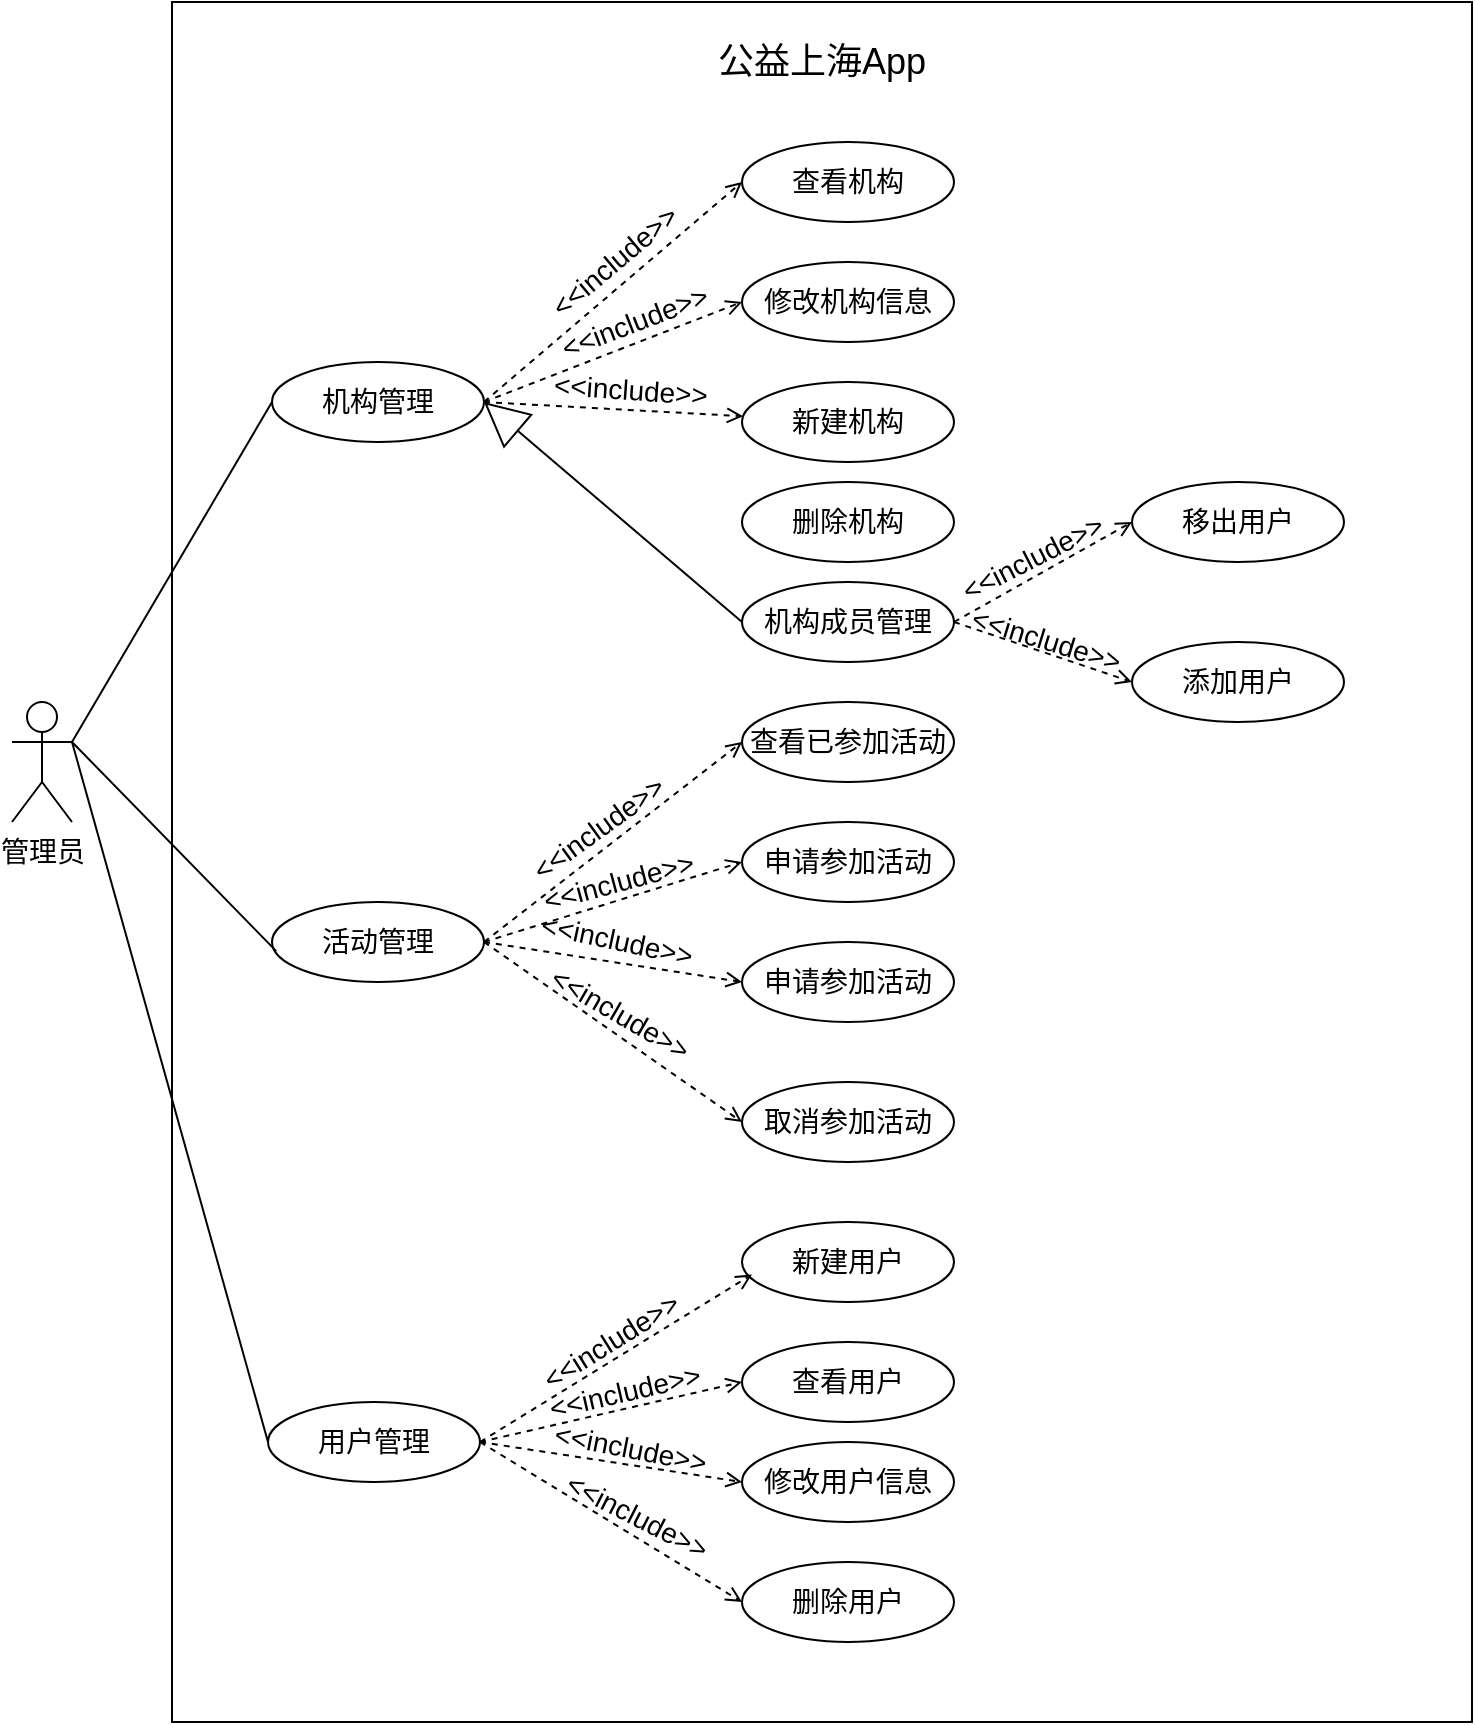 <mxfile version="24.4.9" type="github">
  <diagram name="第 1 页" id="IvAo_SVSqS0hG-kFrE2b">
    <mxGraphModel dx="1434" dy="1907" grid="1" gridSize="10" guides="1" tooltips="1" connect="1" arrows="1" fold="1" page="1" pageScale="1" pageWidth="827" pageHeight="1169" math="0" shadow="0">
      <root>
        <mxCell id="0" />
        <mxCell id="1" parent="0" />
        <mxCell id="Gwpk88AewPz_kIS--Yzn-82" style="edgeStyle=none;rounded=0;orthogonalLoop=1;jettySize=auto;html=1;exitX=1;exitY=0.333;exitDx=0;exitDy=0;exitPerimeter=0;entryX=0;entryY=0.5;entryDx=0;entryDy=0;endArrow=none;endFill=0;fontSize=14;labelBackgroundColor=none;" parent="1" source="Gwpk88AewPz_kIS--Yzn-84" target="Gwpk88AewPz_kIS--Yzn-93" edge="1">
          <mxGeometry relative="1" as="geometry" />
        </mxCell>
        <mxCell id="Gwpk88AewPz_kIS--Yzn-83" style="edgeStyle=none;rounded=0;orthogonalLoop=1;jettySize=auto;html=1;exitX=1;exitY=0.333;exitDx=0;exitDy=0;exitPerimeter=0;entryX=0;entryY=0.5;entryDx=0;entryDy=0;endArrow=none;endFill=0;fontSize=14;labelBackgroundColor=none;" parent="1" source="Gwpk88AewPz_kIS--Yzn-84" target="Gwpk88AewPz_kIS--Yzn-105" edge="1">
          <mxGeometry relative="1" as="geometry" />
        </mxCell>
        <mxCell id="Gwpk88AewPz_kIS--Yzn-84" value="管理员" style="shape=umlActor;verticalLabelPosition=bottom;verticalAlign=top;html=1;outlineConnect=0;fontSize=14;labelBackgroundColor=none;" parent="1" vertex="1">
          <mxGeometry x="180" y="330" width="30" height="60" as="geometry" />
        </mxCell>
        <mxCell id="Gwpk88AewPz_kIS--Yzn-85" value="" style="rounded=0;whiteSpace=wrap;html=1;gradientColor=none;fillColor=none;fontSize=14;labelBackgroundColor=none;" parent="1" vertex="1">
          <mxGeometry x="260" y="-20" width="650" height="860" as="geometry" />
        </mxCell>
        <mxCell id="Gwpk88AewPz_kIS--Yzn-87" style="edgeStyle=none;rounded=0;orthogonalLoop=1;jettySize=auto;html=1;exitX=1;exitY=0.5;exitDx=0;exitDy=0;entryX=0;entryY=0.5;entryDx=0;entryDy=0;endArrow=open;endFill=0;dashed=1;fontSize=14;labelBackgroundColor=none;" parent="1" source="Gwpk88AewPz_kIS--Yzn-93" target="Gwpk88AewPz_kIS--Yzn-111" edge="1">
          <mxGeometry relative="1" as="geometry" />
        </mxCell>
        <mxCell id="Gwpk88AewPz_kIS--Yzn-88" value="&amp;lt;&amp;lt;include&amp;gt;&amp;gt;" style="edgeLabel;html=1;align=center;verticalAlign=middle;resizable=0;points=[];rotation=-40;fontSize=14;labelBackgroundColor=none;" parent="Gwpk88AewPz_kIS--Yzn-87" vertex="1" connectable="0">
          <mxGeometry x="0.01" y="1" relative="1" as="geometry">
            <mxPoint y="-14" as="offset" />
          </mxGeometry>
        </mxCell>
        <mxCell id="Gwpk88AewPz_kIS--Yzn-89" style="edgeStyle=none;rounded=0;orthogonalLoop=1;jettySize=auto;html=1;exitX=1;exitY=0.5;exitDx=0;exitDy=0;entryX=0;entryY=0.5;entryDx=0;entryDy=0;endArrow=open;endFill=0;dashed=1;fontSize=14;labelBackgroundColor=none;" parent="1" source="Gwpk88AewPz_kIS--Yzn-93" target="Gwpk88AewPz_kIS--Yzn-107" edge="1">
          <mxGeometry relative="1" as="geometry" />
        </mxCell>
        <mxCell id="Gwpk88AewPz_kIS--Yzn-90" value="&amp;lt;&amp;lt;include&amp;gt;&amp;gt;" style="edgeLabel;html=1;align=center;verticalAlign=middle;resizable=0;points=[];rotation=339;fontSize=14;labelBackgroundColor=none;" parent="Gwpk88AewPz_kIS--Yzn-89" vertex="1" connectable="0">
          <mxGeometry x="0.119" y="-2" relative="1" as="geometry">
            <mxPoint x="2" y="-14" as="offset" />
          </mxGeometry>
        </mxCell>
        <mxCell id="Gwpk88AewPz_kIS--Yzn-91" style="edgeStyle=none;rounded=0;orthogonalLoop=1;jettySize=auto;html=1;exitX=1;exitY=0.5;exitDx=0;exitDy=0;endArrow=open;endFill=0;dashed=1;fontSize=14;labelBackgroundColor=none;" parent="1" source="Gwpk88AewPz_kIS--Yzn-93" target="Gwpk88AewPz_kIS--Yzn-108" edge="1">
          <mxGeometry relative="1" as="geometry" />
        </mxCell>
        <mxCell id="Gwpk88AewPz_kIS--Yzn-92" value="&amp;lt;&amp;lt;include&amp;gt;&amp;gt;" style="edgeLabel;html=1;align=center;verticalAlign=middle;resizable=0;points=[];rotation=4;fontSize=14;labelBackgroundColor=none;" parent="Gwpk88AewPz_kIS--Yzn-91" vertex="1" connectable="0">
          <mxGeometry relative="1" as="geometry">
            <mxPoint x="8" y="-10" as="offset" />
          </mxGeometry>
        </mxCell>
        <mxCell id="Gwpk88AewPz_kIS--Yzn-93" value="机构管理" style="ellipse;whiteSpace=wrap;html=1;fontSize=14;labelBackgroundColor=none;" parent="1" vertex="1">
          <mxGeometry x="310" y="160" width="106" height="40" as="geometry" />
        </mxCell>
        <mxCell id="Gwpk88AewPz_kIS--Yzn-94" style="edgeStyle=none;rounded=0;orthogonalLoop=1;jettySize=auto;html=1;exitX=1;exitY=0.5;exitDx=0;exitDy=0;entryX=0;entryY=0.5;entryDx=0;entryDy=0;endArrow=open;endFill=0;dashed=1;fontSize=14;labelBackgroundColor=none;" parent="1" source="Gwpk88AewPz_kIS--Yzn-100" target="Gwpk88AewPz_kIS--Yzn-112" edge="1">
          <mxGeometry relative="1" as="geometry" />
        </mxCell>
        <mxCell id="Gwpk88AewPz_kIS--Yzn-95" value="&amp;lt;&amp;lt;include&amp;gt;&amp;gt;" style="edgeLabel;html=1;align=center;verticalAlign=middle;resizable=0;points=[];rotation=324;fontSize=14;labelBackgroundColor=none;" parent="Gwpk88AewPz_kIS--Yzn-94" vertex="1" connectable="0">
          <mxGeometry x="-0.018" y="10" relative="1" as="geometry">
            <mxPoint as="offset" />
          </mxGeometry>
        </mxCell>
        <mxCell id="Gwpk88AewPz_kIS--Yzn-96" style="edgeStyle=none;rounded=0;orthogonalLoop=1;jettySize=auto;html=1;exitX=1;exitY=0.5;exitDx=0;exitDy=0;entryX=0;entryY=0.5;entryDx=0;entryDy=0;endArrow=open;endFill=0;dashed=1;fontSize=14;labelBackgroundColor=none;" parent="1" source="Gwpk88AewPz_kIS--Yzn-100" target="Gwpk88AewPz_kIS--Yzn-109" edge="1">
          <mxGeometry relative="1" as="geometry" />
        </mxCell>
        <mxCell id="Gwpk88AewPz_kIS--Yzn-97" value="&amp;lt;&amp;lt;include&amp;gt;&amp;gt;" style="edgeLabel;html=1;align=center;verticalAlign=middle;resizable=0;points=[];fontSize=14;labelBackgroundColor=none;rotation=345;" parent="Gwpk88AewPz_kIS--Yzn-96" vertex="1" connectable="0">
          <mxGeometry x="0.07" y="9" relative="1" as="geometry">
            <mxPoint as="offset" />
          </mxGeometry>
        </mxCell>
        <mxCell id="Gwpk88AewPz_kIS--Yzn-98" style="edgeStyle=none;rounded=0;orthogonalLoop=1;jettySize=auto;html=1;exitX=1;exitY=0.5;exitDx=0;exitDy=0;entryX=0;entryY=0.5;entryDx=0;entryDy=0;endArrow=open;endFill=0;dashed=1;fontSize=14;labelBackgroundColor=none;" parent="1" source="Gwpk88AewPz_kIS--Yzn-100" target="Gwpk88AewPz_kIS--Yzn-110" edge="1">
          <mxGeometry relative="1" as="geometry" />
        </mxCell>
        <mxCell id="Gwpk88AewPz_kIS--Yzn-99" value="&amp;lt;&amp;lt;include&amp;gt;&amp;gt;" style="edgeLabel;html=1;align=center;verticalAlign=middle;resizable=0;points=[];rotation=30;fontSize=14;labelBackgroundColor=none;" parent="Gwpk88AewPz_kIS--Yzn-98" vertex="1" connectable="0">
          <mxGeometry y="7" relative="1" as="geometry">
            <mxPoint y="-4" as="offset" />
          </mxGeometry>
        </mxCell>
        <mxCell id="Gwpk88AewPz_kIS--Yzn-100" value="活动管理" style="ellipse;whiteSpace=wrap;html=1;fontSize=14;labelBackgroundColor=none;" parent="1" vertex="1">
          <mxGeometry x="310" y="430" width="106" height="40" as="geometry" />
        </mxCell>
        <mxCell id="Gwpk88AewPz_kIS--Yzn-101" style="edgeStyle=none;rounded=0;orthogonalLoop=1;jettySize=auto;html=1;exitX=1;exitY=0.5;exitDx=0;exitDy=0;entryX=0;entryY=0.5;entryDx=0;entryDy=0;endArrow=open;endFill=0;dashed=1;fontSize=14;labelBackgroundColor=none;" parent="1" source="Gwpk88AewPz_kIS--Yzn-105" target="Gwpk88AewPz_kIS--Yzn-114" edge="1">
          <mxGeometry relative="1" as="geometry" />
        </mxCell>
        <mxCell id="Gwpk88AewPz_kIS--Yzn-102" value="&amp;lt;&amp;lt;include&amp;gt;&amp;gt;" style="edgeLabel;html=1;align=center;verticalAlign=middle;resizable=0;points=[];rotation=347;fontSize=14;labelBackgroundColor=none;" parent="Gwpk88AewPz_kIS--Yzn-101" vertex="1" connectable="0">
          <mxGeometry x="0.12" y="9" relative="1" as="geometry">
            <mxPoint as="offset" />
          </mxGeometry>
        </mxCell>
        <mxCell id="Gwpk88AewPz_kIS--Yzn-105" value="用户管理" style="ellipse;whiteSpace=wrap;html=1;fontSize=14;labelBackgroundColor=none;" parent="1" vertex="1">
          <mxGeometry x="308" y="680" width="106" height="40" as="geometry" />
        </mxCell>
        <mxCell id="Gwpk88AewPz_kIS--Yzn-106" style="edgeStyle=none;rounded=0;orthogonalLoop=1;jettySize=auto;html=1;exitX=1;exitY=0.333;exitDx=0;exitDy=0;exitPerimeter=0;entryX=0.02;entryY=0.614;entryDx=0;entryDy=0;entryPerimeter=0;endArrow=none;endFill=0;fontSize=14;labelBackgroundColor=none;" parent="1" source="Gwpk88AewPz_kIS--Yzn-84" target="Gwpk88AewPz_kIS--Yzn-100" edge="1">
          <mxGeometry relative="1" as="geometry" />
        </mxCell>
        <mxCell id="Gwpk88AewPz_kIS--Yzn-107" value="修改机构信息" style="ellipse;whiteSpace=wrap;html=1;fontSize=14;labelBackgroundColor=none;" parent="1" vertex="1">
          <mxGeometry x="545" y="110" width="106" height="40" as="geometry" />
        </mxCell>
        <mxCell id="Gwpk88AewPz_kIS--Yzn-108" value="新建机构" style="ellipse;whiteSpace=wrap;html=1;fontSize=14;labelBackgroundColor=none;" parent="1" vertex="1">
          <mxGeometry x="545" y="170" width="106" height="40" as="geometry" />
        </mxCell>
        <mxCell id="Gwpk88AewPz_kIS--Yzn-109" value="申请参加活动" style="ellipse;whiteSpace=wrap;html=1;fontSize=14;labelBackgroundColor=none;" parent="1" vertex="1">
          <mxGeometry x="545" y="390" width="106" height="40" as="geometry" />
        </mxCell>
        <mxCell id="Gwpk88AewPz_kIS--Yzn-110" value="取消参加活动" style="ellipse;whiteSpace=wrap;html=1;fontSize=14;labelBackgroundColor=none;" parent="1" vertex="1">
          <mxGeometry x="545" y="520" width="106" height="40" as="geometry" />
        </mxCell>
        <mxCell id="Gwpk88AewPz_kIS--Yzn-111" value="查看机构" style="ellipse;whiteSpace=wrap;html=1;fontSize=14;labelBackgroundColor=none;" parent="1" vertex="1">
          <mxGeometry x="545" y="50" width="106" height="40" as="geometry" />
        </mxCell>
        <mxCell id="Gwpk88AewPz_kIS--Yzn-112" value="查看已参加活动" style="ellipse;whiteSpace=wrap;html=1;fontSize=14;labelBackgroundColor=none;" parent="1" vertex="1">
          <mxGeometry x="545" y="330" width="106" height="40" as="geometry" />
        </mxCell>
        <mxCell id="Gwpk88AewPz_kIS--Yzn-113" value="新建用户" style="ellipse;whiteSpace=wrap;html=1;fontSize=14;labelBackgroundColor=none;" parent="1" vertex="1">
          <mxGeometry x="545" y="590" width="106" height="40" as="geometry" />
        </mxCell>
        <mxCell id="Gwpk88AewPz_kIS--Yzn-114" value="查看用户" style="ellipse;whiteSpace=wrap;html=1;fontSize=14;labelBackgroundColor=none;" parent="1" vertex="1">
          <mxGeometry x="545" y="650" width="106" height="40" as="geometry" />
        </mxCell>
        <mxCell id="Gwpk88AewPz_kIS--Yzn-116" style="edgeStyle=none;rounded=0;orthogonalLoop=1;jettySize=auto;html=1;exitX=1;exitY=0.5;exitDx=0;exitDy=0;entryX=0.047;entryY=0.657;entryDx=0;entryDy=0;entryPerimeter=0;endArrow=open;endFill=0;dashed=1;fontSize=14;labelBackgroundColor=none;" parent="1" source="Gwpk88AewPz_kIS--Yzn-105" target="Gwpk88AewPz_kIS--Yzn-113" edge="1">
          <mxGeometry relative="1" as="geometry" />
        </mxCell>
        <mxCell id="Gwpk88AewPz_kIS--Yzn-117" value="&amp;lt;&amp;lt;include&amp;gt;&amp;gt;" style="edgeLabel;html=1;align=center;verticalAlign=middle;resizable=0;points=[];rotation=328;fontSize=14;labelBackgroundColor=none;" parent="Gwpk88AewPz_kIS--Yzn-116" vertex="1" connectable="0">
          <mxGeometry x="-0.06" y="-1" relative="1" as="geometry">
            <mxPoint y="-12" as="offset" />
          </mxGeometry>
        </mxCell>
        <mxCell id="Gwpk88AewPz_kIS--Yzn-118" value="公益上海App" style="rounded=0;whiteSpace=wrap;html=1;strokeColor=none;fillColor=none;fontSize=18;labelBackgroundColor=none;" parent="1" vertex="1">
          <mxGeometry x="525" width="120" height="20" as="geometry" />
        </mxCell>
        <mxCell id="Gwpk88AewPz_kIS--Yzn-119" value="删除机构" style="ellipse;whiteSpace=wrap;html=1;fontSize=14;labelBackgroundColor=none;" parent="1" vertex="1">
          <mxGeometry x="545" y="220" width="106" height="40" as="geometry" />
        </mxCell>
        <mxCell id="Gwpk88AewPz_kIS--Yzn-120" value="申请参加活动" style="ellipse;whiteSpace=wrap;html=1;fontSize=14;labelBackgroundColor=none;" parent="1" vertex="1">
          <mxGeometry x="545" y="450" width="106" height="40" as="geometry" />
        </mxCell>
        <mxCell id="Gwpk88AewPz_kIS--Yzn-121" value="修改用户信息" style="ellipse;whiteSpace=wrap;html=1;fontSize=14;labelBackgroundColor=none;" parent="1" vertex="1">
          <mxGeometry x="545" y="700" width="106" height="40" as="geometry" />
        </mxCell>
        <mxCell id="Gwpk88AewPz_kIS--Yzn-122" value="删除用户" style="ellipse;whiteSpace=wrap;html=1;fontSize=14;labelBackgroundColor=none;" parent="1" vertex="1">
          <mxGeometry x="545" y="760" width="106" height="40" as="geometry" />
        </mxCell>
        <mxCell id="Gwpk88AewPz_kIS--Yzn-125" style="edgeStyle=none;rounded=0;orthogonalLoop=1;jettySize=auto;html=1;exitX=0;exitY=0.5;exitDx=0;exitDy=0;entryX=1;entryY=0.5;entryDx=0;entryDy=0;endArrow=block;endFill=0;endSize=20;fontSize=14;" parent="1" source="Gwpk88AewPz_kIS--Yzn-123" target="Gwpk88AewPz_kIS--Yzn-93" edge="1">
          <mxGeometry relative="1" as="geometry" />
        </mxCell>
        <mxCell id="Gwpk88AewPz_kIS--Yzn-128" style="edgeStyle=none;rounded=0;orthogonalLoop=1;jettySize=auto;html=1;exitX=1;exitY=0.5;exitDx=0;exitDy=0;entryX=0;entryY=0.5;entryDx=0;entryDy=0;dashed=1;endArrow=open;endFill=0;fontSize=14;" parent="1" source="Gwpk88AewPz_kIS--Yzn-123" target="Gwpk88AewPz_kIS--Yzn-127" edge="1">
          <mxGeometry relative="1" as="geometry" />
        </mxCell>
        <mxCell id="Gwpk88AewPz_kIS--Yzn-130" value="&lt;span style=&quot;font-size: 14px;&quot;&gt;&amp;lt;&amp;lt;include&amp;gt;&amp;gt;&lt;/span&gt;" style="edgeLabel;html=1;align=center;verticalAlign=middle;resizable=0;points=[];labelBackgroundColor=none;rotation=333;fontSize=14;" parent="Gwpk88AewPz_kIS--Yzn-128" vertex="1" connectable="0">
          <mxGeometry x="-0.03" y="9" relative="1" as="geometry">
            <mxPoint as="offset" />
          </mxGeometry>
        </mxCell>
        <mxCell id="Gwpk88AewPz_kIS--Yzn-129" style="edgeStyle=none;rounded=0;orthogonalLoop=1;jettySize=auto;html=1;exitX=1;exitY=0.5;exitDx=0;exitDy=0;entryX=0;entryY=0.5;entryDx=0;entryDy=0;dashed=1;endArrow=open;endFill=0;fontSize=14;" parent="1" source="Gwpk88AewPz_kIS--Yzn-123" target="Gwpk88AewPz_kIS--Yzn-126" edge="1">
          <mxGeometry relative="1" as="geometry" />
        </mxCell>
        <mxCell id="Gwpk88AewPz_kIS--Yzn-131" value="&lt;span style=&quot;font-size: 14px;&quot;&gt;&amp;lt;&amp;lt;include&amp;gt;&amp;gt;&lt;/span&gt;" style="edgeLabel;html=1;align=center;verticalAlign=middle;resizable=0;points=[];labelBackgroundColor=none;rotation=17;fontSize=14;" parent="Gwpk88AewPz_kIS--Yzn-129" vertex="1" connectable="0">
          <mxGeometry x="-0.01" y="7" relative="1" as="geometry">
            <mxPoint as="offset" />
          </mxGeometry>
        </mxCell>
        <mxCell id="Gwpk88AewPz_kIS--Yzn-123" value="机构成员管理" style="ellipse;whiteSpace=wrap;html=1;fontSize=14;labelBackgroundColor=none;" parent="1" vertex="1">
          <mxGeometry x="545" y="270" width="106" height="40" as="geometry" />
        </mxCell>
        <mxCell id="Gwpk88AewPz_kIS--Yzn-126" value="添加用户" style="ellipse;whiteSpace=wrap;html=1;fontSize=14;labelBackgroundColor=none;" parent="1" vertex="1">
          <mxGeometry x="740" y="300" width="106" height="40" as="geometry" />
        </mxCell>
        <mxCell id="Gwpk88AewPz_kIS--Yzn-127" value="移出用户" style="ellipse;whiteSpace=wrap;html=1;fontSize=14;labelBackgroundColor=none;" parent="1" vertex="1">
          <mxGeometry x="740" y="220" width="106" height="40" as="geometry" />
        </mxCell>
        <mxCell id="Gwpk88AewPz_kIS--Yzn-132" style="edgeStyle=none;rounded=0;orthogonalLoop=1;jettySize=auto;html=1;exitX=1;exitY=0.5;exitDx=0;exitDy=0;entryX=0;entryY=0.5;entryDx=0;entryDy=0;endArrow=open;endFill=0;dashed=1;fontSize=14;labelBackgroundColor=none;" parent="1" source="Gwpk88AewPz_kIS--Yzn-105" target="Gwpk88AewPz_kIS--Yzn-122" edge="1">
          <mxGeometry relative="1" as="geometry">
            <mxPoint x="400" y="770" as="sourcePoint" />
            <mxPoint x="531" y="740" as="targetPoint" />
          </mxGeometry>
        </mxCell>
        <mxCell id="Gwpk88AewPz_kIS--Yzn-133" value="&amp;lt;&amp;lt;include&amp;gt;&amp;gt;" style="edgeLabel;html=1;align=center;verticalAlign=middle;resizable=0;points=[];rotation=27;fontSize=14;labelBackgroundColor=none;" parent="Gwpk88AewPz_kIS--Yzn-132" vertex="1" connectable="0">
          <mxGeometry x="0.12" y="9" relative="1" as="geometry">
            <mxPoint as="offset" />
          </mxGeometry>
        </mxCell>
        <mxCell id="Gwpk88AewPz_kIS--Yzn-134" style="edgeStyle=none;rounded=0;orthogonalLoop=1;jettySize=auto;html=1;exitX=1;exitY=0.5;exitDx=0;exitDy=0;entryX=0;entryY=0.5;entryDx=0;entryDy=0;endArrow=open;endFill=0;dashed=1;fontSize=14;labelBackgroundColor=none;" parent="1" source="Gwpk88AewPz_kIS--Yzn-105" target="Gwpk88AewPz_kIS--Yzn-121" edge="1">
          <mxGeometry relative="1" as="geometry">
            <mxPoint x="424" y="710" as="sourcePoint" />
            <mxPoint x="555" y="790" as="targetPoint" />
          </mxGeometry>
        </mxCell>
        <mxCell id="Gwpk88AewPz_kIS--Yzn-135" value="&amp;lt;&amp;lt;include&amp;gt;&amp;gt;" style="edgeLabel;html=1;align=center;verticalAlign=middle;resizable=0;points=[];rotation=11;fontSize=14;labelBackgroundColor=none;" parent="Gwpk88AewPz_kIS--Yzn-134" vertex="1" connectable="0">
          <mxGeometry x="0.12" y="9" relative="1" as="geometry">
            <mxPoint as="offset" />
          </mxGeometry>
        </mxCell>
        <mxCell id="Gwpk88AewPz_kIS--Yzn-136" style="edgeStyle=none;rounded=0;orthogonalLoop=1;jettySize=auto;html=1;exitX=1;exitY=0.5;exitDx=0;exitDy=0;entryX=0;entryY=0.5;entryDx=0;entryDy=0;endArrow=open;endFill=0;dashed=1;fontSize=14;labelBackgroundColor=none;" parent="1" source="Gwpk88AewPz_kIS--Yzn-100" target="Gwpk88AewPz_kIS--Yzn-120" edge="1">
          <mxGeometry relative="1" as="geometry">
            <mxPoint x="426" y="460" as="sourcePoint" />
            <mxPoint x="555" y="550" as="targetPoint" />
          </mxGeometry>
        </mxCell>
        <mxCell id="Gwpk88AewPz_kIS--Yzn-137" value="&amp;lt;&amp;lt;include&amp;gt;&amp;gt;" style="edgeLabel;html=1;align=center;verticalAlign=middle;resizable=0;points=[];rotation=12;fontSize=14;labelBackgroundColor=none;" parent="Gwpk88AewPz_kIS--Yzn-136" vertex="1" connectable="0">
          <mxGeometry y="7" relative="1" as="geometry">
            <mxPoint y="-4" as="offset" />
          </mxGeometry>
        </mxCell>
      </root>
    </mxGraphModel>
  </diagram>
</mxfile>
